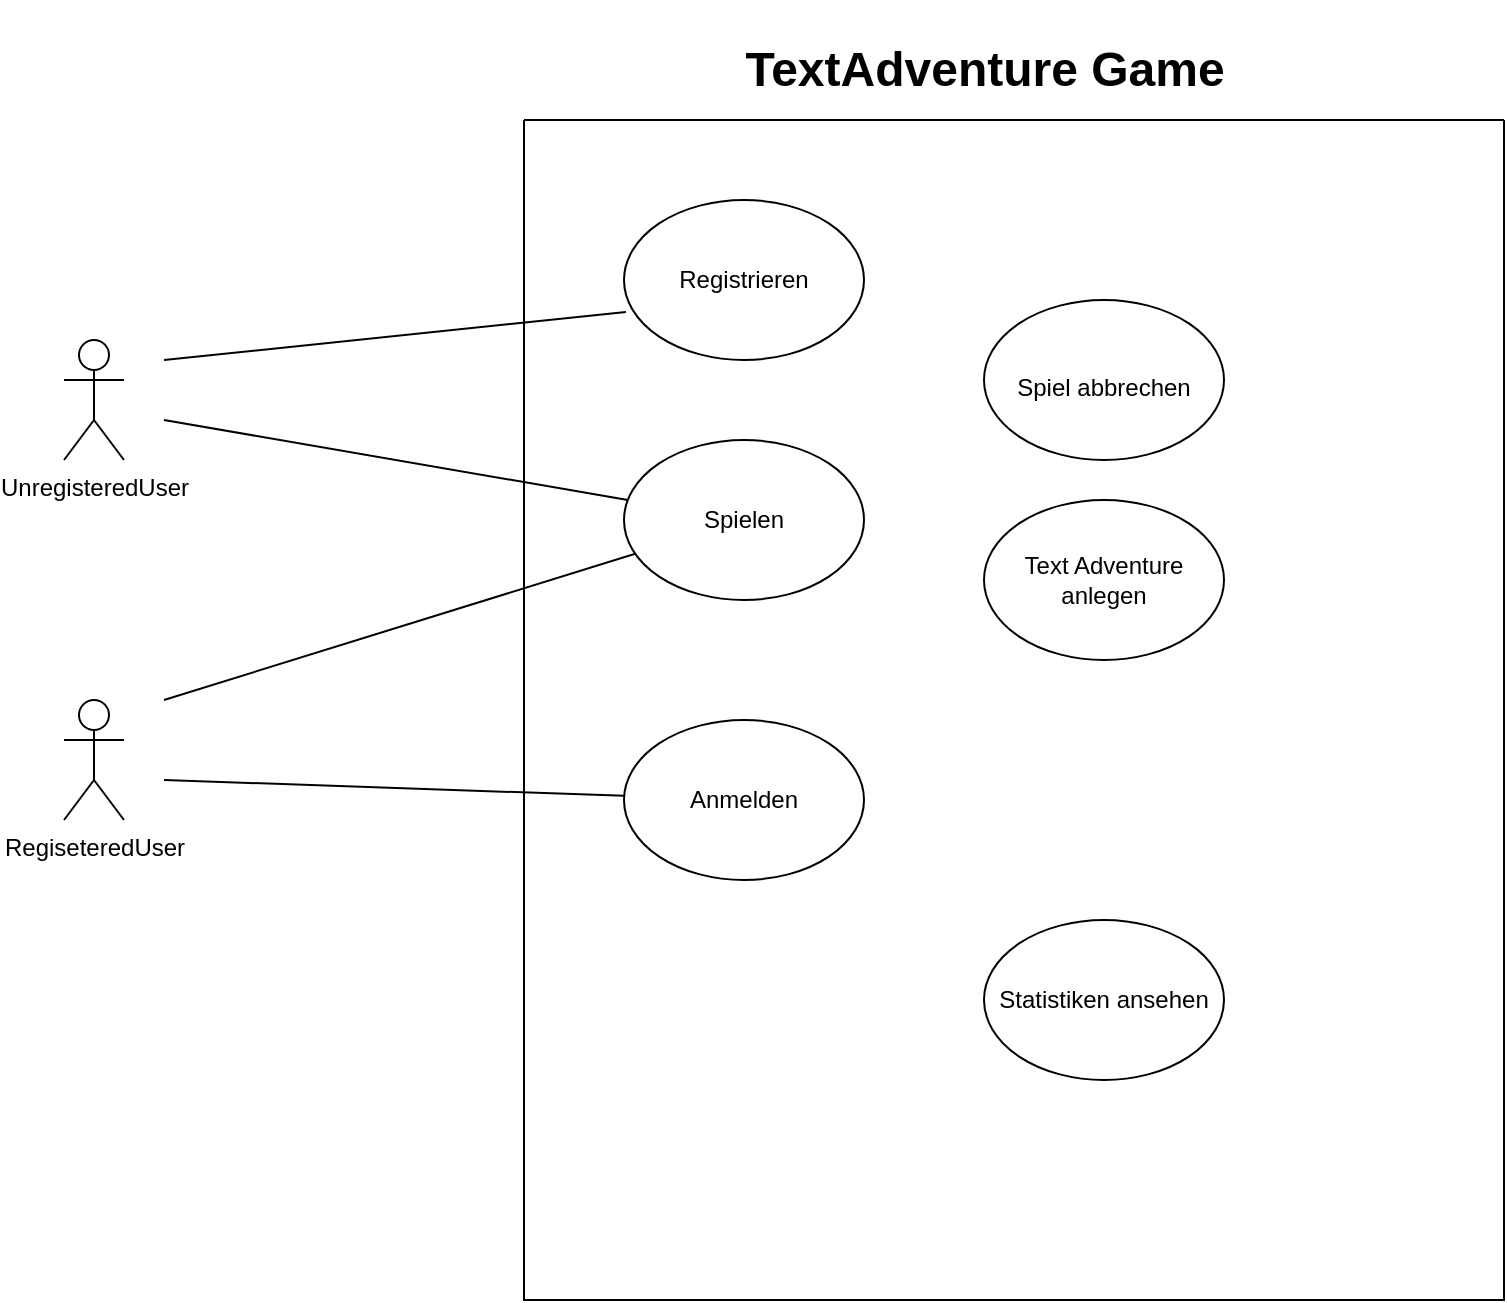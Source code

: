 <mxfile version="20.1.1" type="device"><diagram id="7MVGhrGfrinTBvSgR5SI" name="Page-1"><mxGraphModel dx="782" dy="1728" grid="1" gridSize="10" guides="1" tooltips="1" connect="1" arrows="1" fold="1" page="1" pageScale="1" pageWidth="827" pageHeight="1169" math="0" shadow="0"><root><mxCell id="0"/><mxCell id="1" parent="0"/><mxCell id="corExzmAv2093NvJNIXb-1" value="UnregisteredUser" style="shape=umlActor;verticalLabelPosition=bottom;verticalAlign=top;html=1;outlineConnect=0;" parent="1" vertex="1"><mxGeometry x="40" y="60" width="30" height="60" as="geometry"/></mxCell><mxCell id="corExzmAv2093NvJNIXb-2" value="RegiseteredUser" style="shape=umlActor;verticalLabelPosition=bottom;verticalAlign=top;html=1;outlineConnect=0;" parent="1" vertex="1"><mxGeometry x="40" y="240" width="30" height="60" as="geometry"/></mxCell><mxCell id="corExzmAv2093NvJNIXb-5" value="" style="swimlane;startSize=0;" parent="1" vertex="1"><mxGeometry x="270" y="-50" width="490" height="590" as="geometry"/></mxCell><mxCell id="corExzmAv2093NvJNIXb-9" value="&lt;p&gt;Spielen&lt;/p&gt;" style="ellipse;whiteSpace=wrap;html=1;" parent="corExzmAv2093NvJNIXb-5" vertex="1"><mxGeometry x="50" y="160" width="120" height="80" as="geometry"/></mxCell><mxCell id="corExzmAv2093NvJNIXb-11" value="Registrieren" style="ellipse;whiteSpace=wrap;html=1;" parent="corExzmAv2093NvJNIXb-5" vertex="1"><mxGeometry x="50" y="40" width="120" height="80" as="geometry"/></mxCell><mxCell id="corExzmAv2093NvJNIXb-13" value="Anmelden" style="ellipse;whiteSpace=wrap;html=1;" parent="corExzmAv2093NvJNIXb-5" vertex="1"><mxGeometry x="50" y="300" width="120" height="80" as="geometry"/></mxCell><mxCell id="corExzmAv2093NvJNIXb-15" value="Text Adventure anlegen" style="ellipse;whiteSpace=wrap;html=1;" parent="corExzmAv2093NvJNIXb-5" vertex="1"><mxGeometry x="230" y="190" width="120" height="80" as="geometry"/></mxCell><mxCell id="corExzmAv2093NvJNIXb-17" value="Statistiken ansehen" style="ellipse;whiteSpace=wrap;html=1;" parent="corExzmAv2093NvJNIXb-5" vertex="1"><mxGeometry x="230" y="400" width="120" height="80" as="geometry"/></mxCell><mxCell id="28gdH_mVfZIzoRBie6oz-1" value="&lt;p&gt;&lt;font style=&quot;font-size: 12px;&quot;&gt;Spiel abbrechen&lt;/font&gt;&lt;/p&gt;" style="ellipse;whiteSpace=wrap;html=1;fontSize=24;" vertex="1" parent="corExzmAv2093NvJNIXb-5"><mxGeometry x="230" y="90" width="120" height="80" as="geometry"/></mxCell><mxCell id="28gdH_mVfZIzoRBie6oz-2" value="" style="shape=image;html=1;verticalAlign=top;verticalLabelPosition=bottom;labelBackgroundColor=#ffffff;imageAspect=0;aspect=fixed;image=https://cdn2.iconfinder.com/data/icons/navigation-set-arrows-part-two/32/Arrow_Dotted_Up-128.png;fontSize=12;rotation=-125;" vertex="1" parent="corExzmAv2093NvJNIXb-5"><mxGeometry x="168" y="140" width="62" height="62" as="geometry"/></mxCell><mxCell id="28gdH_mVfZIzoRBie6oz-3" value="" style="shape=image;html=1;verticalAlign=top;verticalLabelPosition=bottom;labelBackgroundColor=#ffffff;imageAspect=0;aspect=fixed;image=https://cdn2.iconfinder.com/data/icons/navigation-set-arrows-part-two/32/Arrow_Dotted_Up-128.png;fontSize=12;rotation=-125;" vertex="1" parent="corExzmAv2093NvJNIXb-5"><mxGeometry x="168" y="250" width="62" height="62" as="geometry"/></mxCell><mxCell id="28gdH_mVfZIzoRBie6oz-4" value="" style="shape=image;html=1;verticalAlign=top;verticalLabelPosition=bottom;labelBackgroundColor=#ffffff;imageAspect=0;aspect=fixed;image=https://cdn2.iconfinder.com/data/icons/navigation-set-arrows-part-two/32/Arrow_Dotted_Up-128.png;fontSize=12;rotation=-45;" vertex="1" parent="corExzmAv2093NvJNIXb-5"><mxGeometry x="170" y="380" width="62" height="62" as="geometry"/></mxCell><mxCell id="corExzmAv2093NvJNIXb-6" value="&lt;h1&gt;&lt;font style=&quot;font-size: 24px;&quot;&gt;TextAdventure Game&lt;/font&gt;&lt;/h1&gt;" style="text;html=1;align=center;verticalAlign=middle;resizable=0;points=[];autosize=1;strokeColor=none;fillColor=none;" parent="1" vertex="1"><mxGeometry x="370" y="-110" width="260" height="70" as="geometry"/></mxCell><mxCell id="corExzmAv2093NvJNIXb-8" value="" style="endArrow=none;html=1;rounded=0;" parent="1" target="corExzmAv2093NvJNIXb-9" edge="1"><mxGeometry width="50" height="50" relative="1" as="geometry"><mxPoint x="90" y="100" as="sourcePoint"/><mxPoint x="250" y="120" as="targetPoint"/></mxGeometry></mxCell><mxCell id="corExzmAv2093NvJNIXb-10" value="" style="endArrow=none;html=1;rounded=0;" parent="1" source="corExzmAv2093NvJNIXb-9" edge="1"><mxGeometry width="50" height="50" relative="1" as="geometry"><mxPoint x="200" y="170" as="sourcePoint"/><mxPoint x="90" y="240" as="targetPoint"/></mxGeometry></mxCell><mxCell id="corExzmAv2093NvJNIXb-12" value="" style="endArrow=none;html=1;rounded=0;entryX=0.008;entryY=0.7;entryDx=0;entryDy=0;entryPerimeter=0;" parent="1" target="corExzmAv2093NvJNIXb-11" edge="1"><mxGeometry width="50" height="50" relative="1" as="geometry"><mxPoint x="90" y="70" as="sourcePoint"/><mxPoint x="250" y="120" as="targetPoint"/></mxGeometry></mxCell><mxCell id="corExzmAv2093NvJNIXb-14" value="" style="endArrow=none;html=1;rounded=0;" parent="1" target="corExzmAv2093NvJNIXb-13" edge="1"><mxGeometry width="50" height="50" relative="1" as="geometry"><mxPoint x="90" y="280" as="sourcePoint"/><mxPoint x="250" y="120" as="targetPoint"/></mxGeometry></mxCell></root></mxGraphModel></diagram></mxfile>